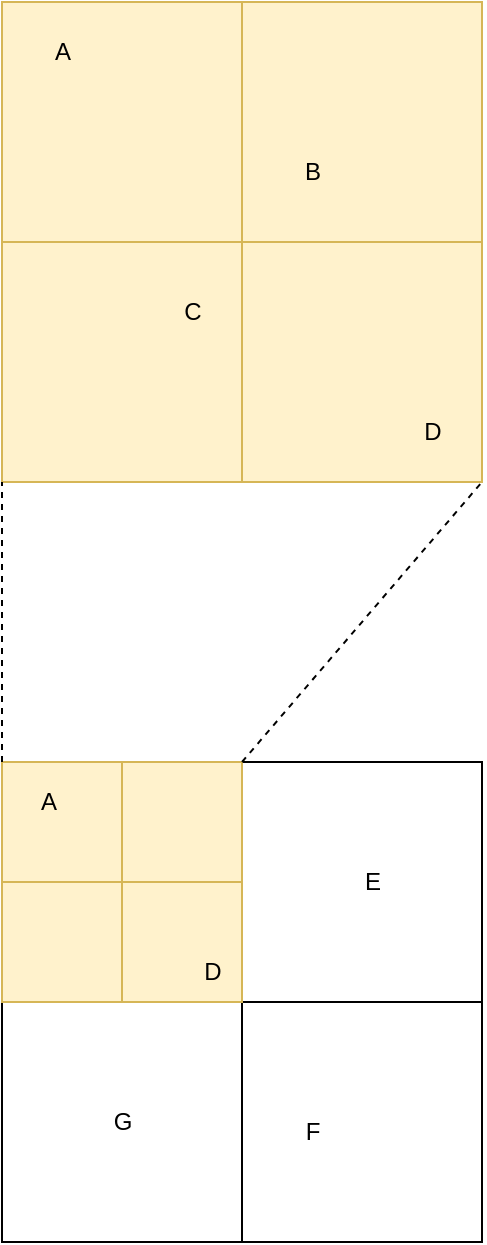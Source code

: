 <mxfile version="20.2.0" type="github">
  <diagram id="vMsNyktyeM7URCQ9uDfv" name="第 1 页">
    <mxGraphModel dx="2514" dy="1381" grid="1" gridSize="10" guides="1" tooltips="1" connect="1" arrows="1" fold="1" page="1" pageScale="1" pageWidth="827" pageHeight="1169" math="0" shadow="0">
      <root>
        <mxCell id="0" />
        <mxCell id="1" parent="0" />
        <mxCell id="C8L0UluOsNpBf5Bt-KL0-1" value="" style="rounded=0;whiteSpace=wrap;html=1;fillColor=#fff2cc;strokeColor=#d6b656;" vertex="1" parent="1">
          <mxGeometry x="130" y="570" width="120" height="120" as="geometry" />
        </mxCell>
        <mxCell id="C8L0UluOsNpBf5Bt-KL0-2" value="" style="rounded=0;whiteSpace=wrap;html=1;fillColor=#fff2cc;strokeColor=#d6b656;" vertex="1" parent="1">
          <mxGeometry x="250" y="570" width="120" height="120" as="geometry" />
        </mxCell>
        <mxCell id="C8L0UluOsNpBf5Bt-KL0-3" value="" style="rounded=0;whiteSpace=wrap;html=1;fillColor=#fff2cc;strokeColor=#d6b656;" vertex="1" parent="1">
          <mxGeometry x="250" y="690" width="120" height="120" as="geometry" />
        </mxCell>
        <mxCell id="C8L0UluOsNpBf5Bt-KL0-4" value="" style="rounded=0;whiteSpace=wrap;html=1;fillColor=#fff2cc;strokeColor=#d6b656;" vertex="1" parent="1">
          <mxGeometry x="130" y="690" width="120" height="120" as="geometry" />
        </mxCell>
        <mxCell id="C8L0UluOsNpBf5Bt-KL0-5" value="A" style="text;html=1;align=center;verticalAlign=middle;resizable=0;points=[];autosize=1;" vertex="1" parent="1">
          <mxGeometry x="145" y="580" width="30" height="30" as="geometry" />
        </mxCell>
        <mxCell id="C8L0UluOsNpBf5Bt-KL0-6" value="B" style="text;html=1;align=center;verticalAlign=middle;resizable=0;points=[];autosize=1;" vertex="1" parent="1">
          <mxGeometry x="270" y="640" width="30" height="30" as="geometry" />
        </mxCell>
        <mxCell id="C8L0UluOsNpBf5Bt-KL0-7" value="C" style="text;html=1;align=center;verticalAlign=middle;resizable=0;points=[];autosize=1;" vertex="1" parent="1">
          <mxGeometry x="210" y="710" width="30" height="30" as="geometry" />
        </mxCell>
        <mxCell id="C8L0UluOsNpBf5Bt-KL0-8" value="D" style="text;html=1;align=center;verticalAlign=middle;resizable=0;points=[];autosize=1;" vertex="1" parent="1">
          <mxGeometry x="330" y="770" width="30" height="30" as="geometry" />
        </mxCell>
        <mxCell id="C8L0UluOsNpBf5Bt-KL0-10" value="" style="rounded=0;whiteSpace=wrap;html=1;" vertex="1" parent="1">
          <mxGeometry x="250" y="950" width="120" height="120" as="geometry" />
        </mxCell>
        <mxCell id="C8L0UluOsNpBf5Bt-KL0-11" value="" style="rounded=0;whiteSpace=wrap;html=1;" vertex="1" parent="1">
          <mxGeometry x="250" y="1070" width="120" height="120" as="geometry" />
        </mxCell>
        <mxCell id="C8L0UluOsNpBf5Bt-KL0-12" value="" style="rounded=0;whiteSpace=wrap;html=1;" vertex="1" parent="1">
          <mxGeometry x="130" y="1070" width="120" height="120" as="geometry" />
        </mxCell>
        <mxCell id="C8L0UluOsNpBf5Bt-KL0-17" value="E" style="text;html=1;align=center;verticalAlign=middle;resizable=0;points=[];autosize=1;strokeColor=none;fillColor=none;" vertex="1" parent="1">
          <mxGeometry x="300" y="995" width="30" height="30" as="geometry" />
        </mxCell>
        <mxCell id="C8L0UluOsNpBf5Bt-KL0-18" value="F" style="text;html=1;align=center;verticalAlign=middle;resizable=0;points=[];autosize=1;strokeColor=none;fillColor=none;" vertex="1" parent="1">
          <mxGeometry x="270" y="1120" width="30" height="30" as="geometry" />
        </mxCell>
        <mxCell id="C8L0UluOsNpBf5Bt-KL0-19" value="G" style="text;html=1;align=center;verticalAlign=middle;resizable=0;points=[];autosize=1;strokeColor=none;fillColor=none;" vertex="1" parent="1">
          <mxGeometry x="175" y="1115" width="30" height="30" as="geometry" />
        </mxCell>
        <mxCell id="C8L0UluOsNpBf5Bt-KL0-28" value="" style="group;fillColor=#fff2cc;strokeColor=#d6b656;" vertex="1" connectable="0" parent="1">
          <mxGeometry x="130" y="950" width="120" height="120" as="geometry" />
        </mxCell>
        <mxCell id="C8L0UluOsNpBf5Bt-KL0-20" value="" style="rounded=0;whiteSpace=wrap;html=1;fillColor=#fff2cc;strokeColor=#d6b656;" vertex="1" parent="C8L0UluOsNpBf5Bt-KL0-28">
          <mxGeometry width="60" height="60" as="geometry" />
        </mxCell>
        <mxCell id="C8L0UluOsNpBf5Bt-KL0-21" value="" style="rounded=0;whiteSpace=wrap;html=1;fillColor=#fff2cc;strokeColor=#d6b656;" vertex="1" parent="C8L0UluOsNpBf5Bt-KL0-28">
          <mxGeometry x="60" width="60" height="60" as="geometry" />
        </mxCell>
        <mxCell id="C8L0UluOsNpBf5Bt-KL0-22" value="" style="rounded=0;whiteSpace=wrap;html=1;fillColor=#fff2cc;strokeColor=#d6b656;" vertex="1" parent="C8L0UluOsNpBf5Bt-KL0-28">
          <mxGeometry x="60" y="60" width="60" height="60" as="geometry" />
        </mxCell>
        <mxCell id="C8L0UluOsNpBf5Bt-KL0-23" value="" style="rounded=0;whiteSpace=wrap;html=1;fillColor=#fff2cc;strokeColor=#d6b656;" vertex="1" parent="C8L0UluOsNpBf5Bt-KL0-28">
          <mxGeometry y="60" width="60" height="60" as="geometry" />
        </mxCell>
        <mxCell id="C8L0UluOsNpBf5Bt-KL0-24" value="A" style="text;html=1;align=center;verticalAlign=middle;resizable=0;points=[];autosize=1;" vertex="1" parent="C8L0UluOsNpBf5Bt-KL0-28">
          <mxGeometry x="7.5" y="5" width="30" height="30" as="geometry" />
        </mxCell>
        <mxCell id="C8L0UluOsNpBf5Bt-KL0-27" value="D" style="text;html=1;align=center;verticalAlign=middle;resizable=0;points=[];autosize=1;" vertex="1" parent="C8L0UluOsNpBf5Bt-KL0-28">
          <mxGeometry x="90" y="90" width="30" height="30" as="geometry" />
        </mxCell>
        <mxCell id="C8L0UluOsNpBf5Bt-KL0-29" value="" style="endArrow=none;dashed=1;html=1;rounded=0;entryX=0;entryY=1;entryDx=0;entryDy=0;exitX=0;exitY=0;exitDx=0;exitDy=0;" edge="1" parent="1" source="C8L0UluOsNpBf5Bt-KL0-20" target="C8L0UluOsNpBf5Bt-KL0-4">
          <mxGeometry width="50" height="50" relative="1" as="geometry">
            <mxPoint x="390" y="860" as="sourcePoint" />
            <mxPoint x="440" y="810" as="targetPoint" />
          </mxGeometry>
        </mxCell>
        <mxCell id="C8L0UluOsNpBf5Bt-KL0-30" value="" style="endArrow=none;dashed=1;html=1;rounded=0;entryX=1;entryY=1;entryDx=0;entryDy=0;exitX=1;exitY=0;exitDx=0;exitDy=0;" edge="1" parent="1" source="C8L0UluOsNpBf5Bt-KL0-21" target="C8L0UluOsNpBf5Bt-KL0-3">
          <mxGeometry width="50" height="50" relative="1" as="geometry">
            <mxPoint x="390" y="860" as="sourcePoint" />
            <mxPoint x="440" y="810" as="targetPoint" />
          </mxGeometry>
        </mxCell>
      </root>
    </mxGraphModel>
  </diagram>
</mxfile>
